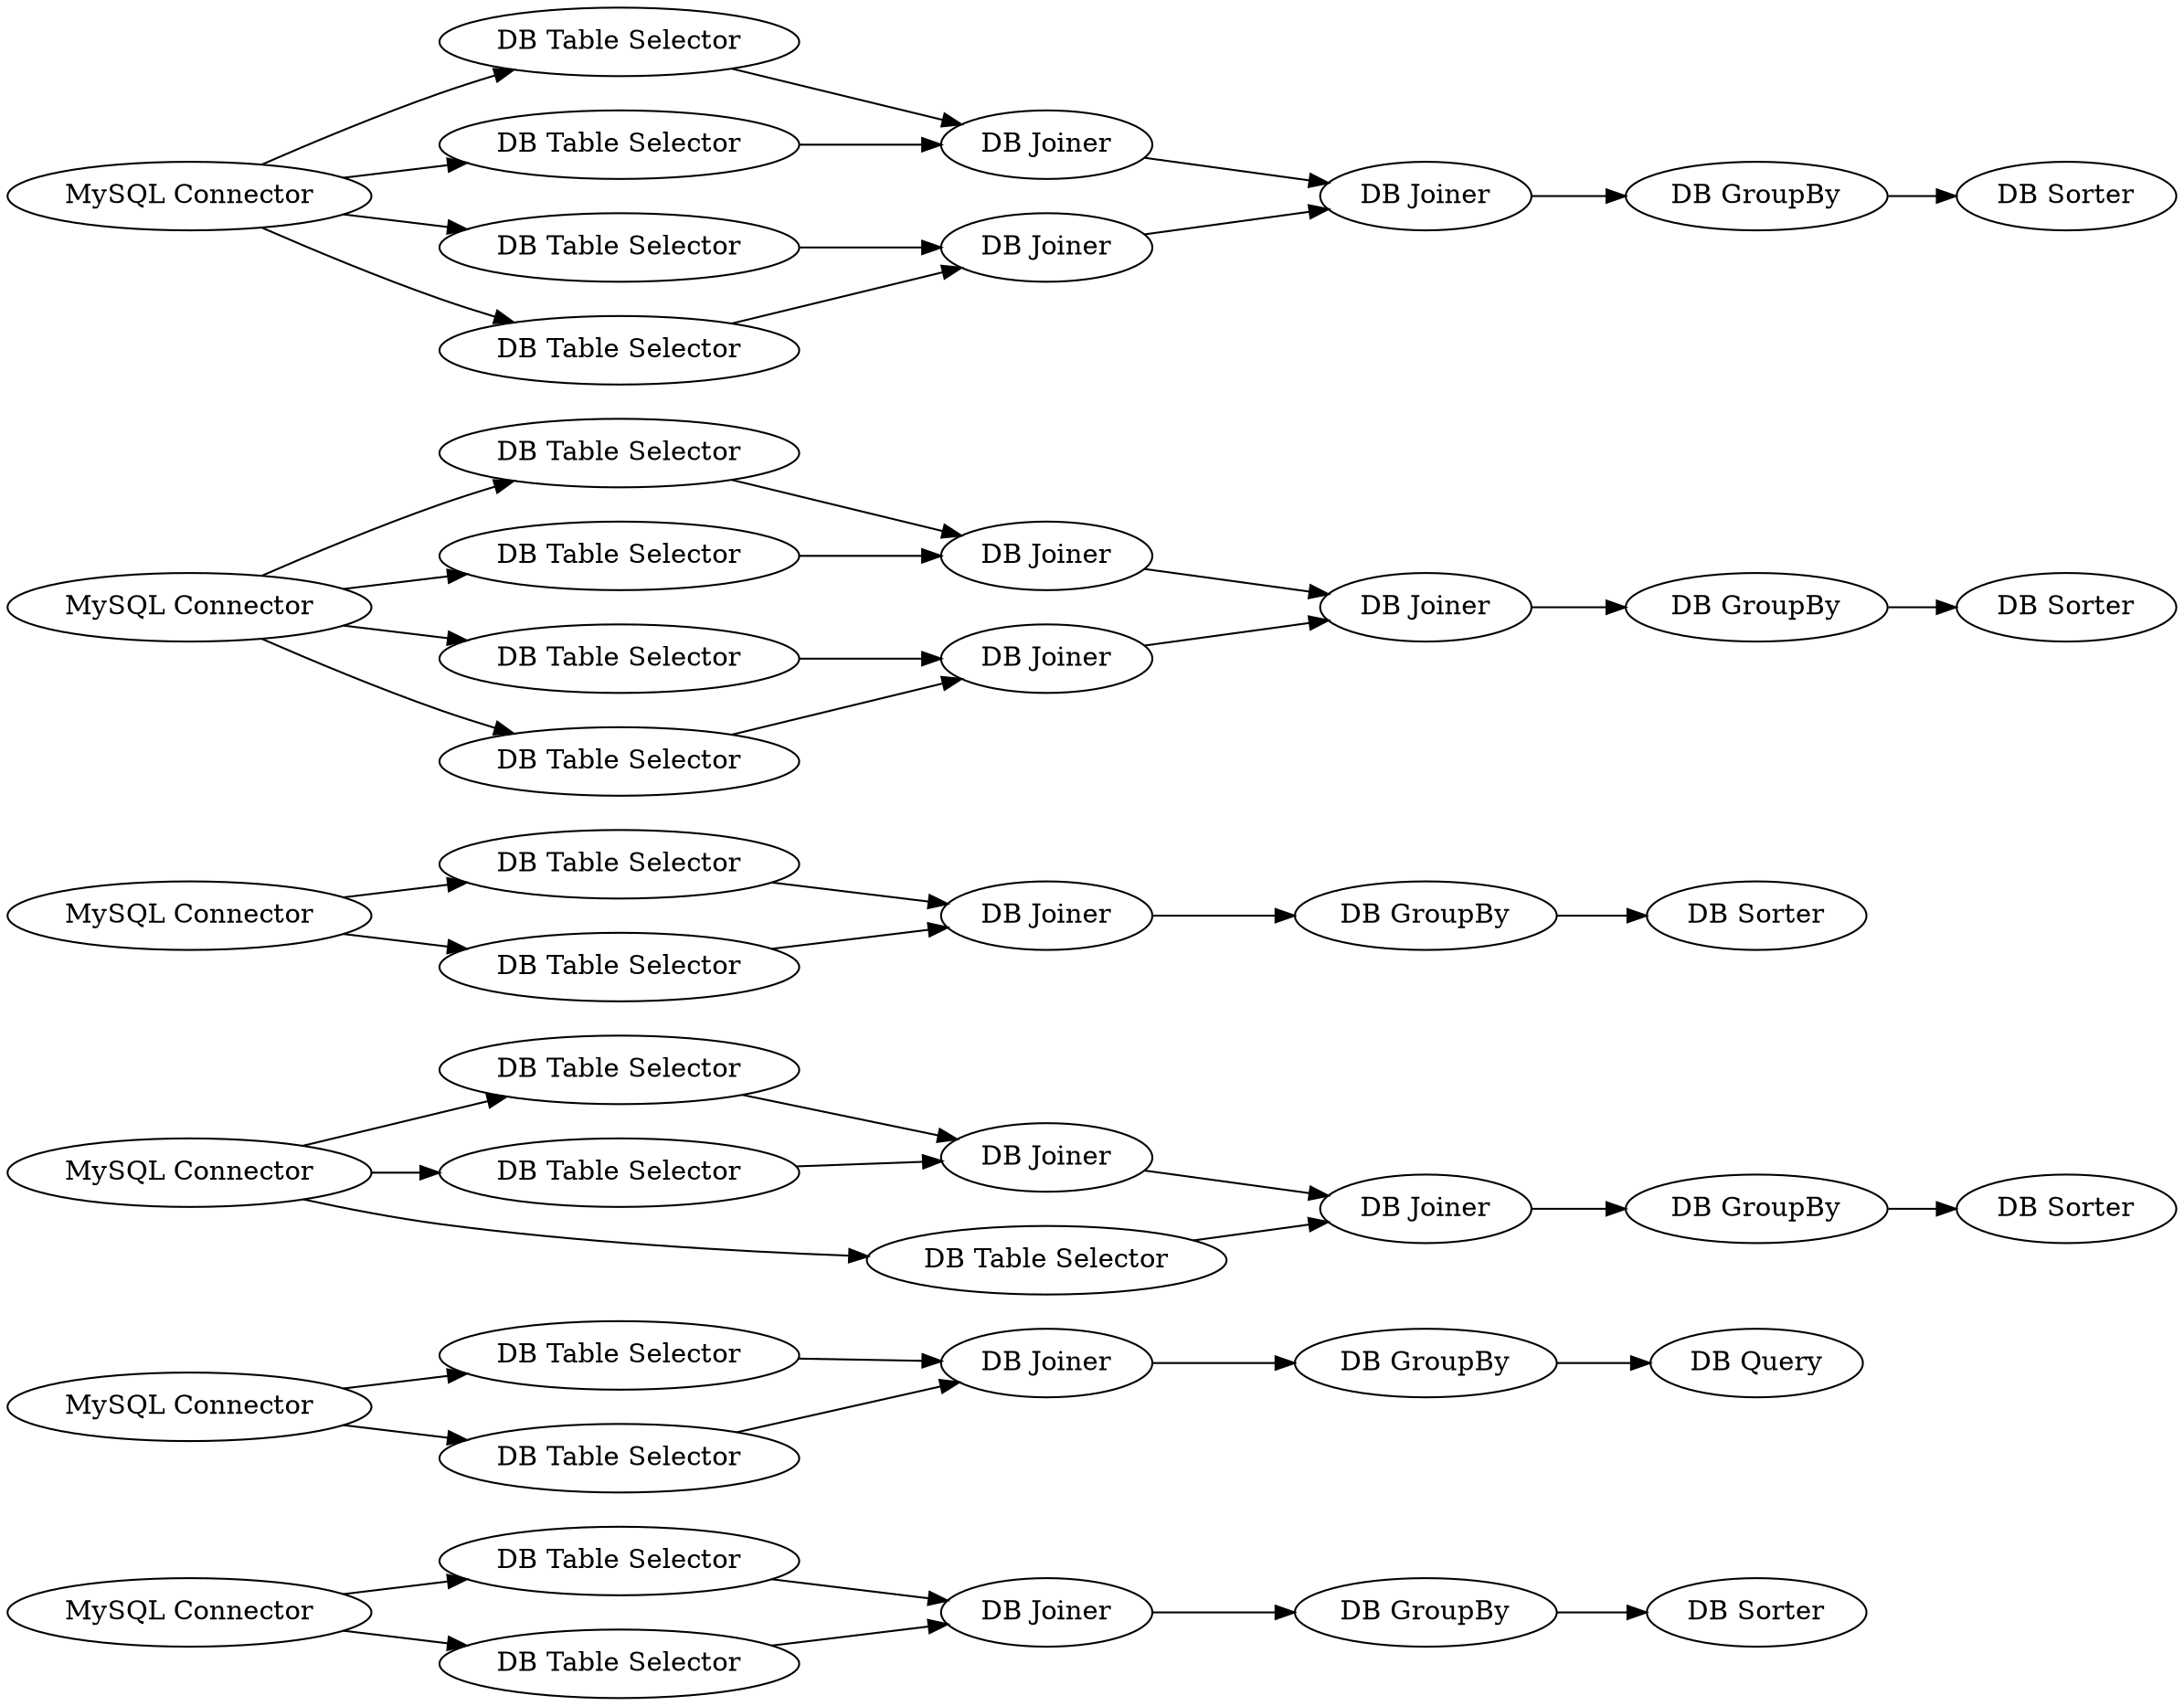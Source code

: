 digraph {
	"928405080939494293_35" [label="DB Sorter"]
	"928405080939494293_5" [label="DB Table Selector"]
	"928405080939494293_54" [label="DB Joiner"]
	"928405080939494293_20" [label="DB Table Selector"]
	"928405080939494293_47" [label="DB Joiner"]
	"928405080939494293_17" [label="DB GroupBy"]
	"928405080939494293_21" [label="DB Table Selector"]
	"928405080939494293_42" [label="DB Table Selector"]
	"928405080939494293_30" [label="DB GroupBy"]
	"928405080939494293_11" [label="DB Table Selector"]
	"928405080939494293_14" [label="DB GroupBy"]
	"928405080939494293_33" [label="DB Sorter"]
	"928405080939494293_8" [label="DB GroupBy"]
	"928405080939494293_1" [label="MySQL Connector"]
	"928405080939494293_48" [label="DB Joiner"]
	"928405080939494293_52" [label="DB Table Selector"]
	"928405080939494293_57" [label="DB Sorter"]
	"928405080939494293_7" [label="DB Query"]
	"928405080939494293_29" [label="DB Joiner"]
	"928405080939494293_10" [label="DB Table Selector"]
	"928405080939494293_27" [label="DB Table Selector"]
	"928405080939494293_40" [label="DB GroupBy"]
	"928405080939494293_19" [label="DB Joiner"]
	"928405080939494293_3" [label="DB Table Selector"]
	"928405080939494293_51" [label="MySQL Connector"]
	"928405080939494293_56" [label="DB GroupBy"]
	"928405080939494293_32" [label="DB Joiner"]
	"928405080939494293_38" [label="MySQL Connector"]
	"928405080939494293_18" [label="DB Table Selector"]
	"928405080939494293_46" [label="DB Joiner"]
	"928405080939494293_12" [label="DB Joiner"]
	"928405080939494293_55" [label="DB Joiner"]
	"928405080939494293_36" [label="DB Sorter"]
	"928405080939494293_13" [label="MySQL Connector"]
	"928405080939494293_39" [label="DB Table Selector"]
	"928405080939494293_53" [label="DB Table Selector"]
	"928405080939494293_50" [label="DB Table Selector"]
	"928405080939494293_16" [label="MySQL Connector"]
	"928405080939494293_34" [label="DB Sorter"]
	"928405080939494293_37" [label="DB Table Selector"]
	"928405080939494293_31" [label="DB Joiner"]
	"928405080939494293_26" [label="DB Table Selector"]
	"928405080939494293_22" [label="MySQL Connector"]
	"928405080939494293_45" [label="DB Table Selector"]
	"928405080939494293_23" [label="DB Table Selector"]
	"928405080939494293_6" [label="DB Joiner"]
	"928405080939494293_45" -> "928405080939494293_47"
	"928405080939494293_22" -> "928405080939494293_26"
	"928405080939494293_53" -> "928405080939494293_55"
	"928405080939494293_11" -> "928405080939494293_12"
	"928405080939494293_1" -> "928405080939494293_3"
	"928405080939494293_22" -> "928405080939494293_21"
	"928405080939494293_22" -> "928405080939494293_27"
	"928405080939494293_46" -> "928405080939494293_48"
	"928405080939494293_56" -> "928405080939494293_57"
	"928405080939494293_27" -> "928405080939494293_31"
	"928405080939494293_14" -> "928405080939494293_35"
	"928405080939494293_10" -> "928405080939494293_12"
	"928405080939494293_55" -> "928405080939494293_56"
	"928405080939494293_31" -> "928405080939494293_29"
	"928405080939494293_48" -> "928405080939494293_40"
	"928405080939494293_39" -> "928405080939494293_47"
	"928405080939494293_12" -> "928405080939494293_14"
	"928405080939494293_30" -> "928405080939494293_33"
	"928405080939494293_51" -> "928405080939494293_50"
	"928405080939494293_42" -> "928405080939494293_46"
	"928405080939494293_13" -> "928405080939494293_10"
	"928405080939494293_17" -> "928405080939494293_34"
	"928405080939494293_23" -> "928405080939494293_31"
	"928405080939494293_1" -> "928405080939494293_5"
	"928405080939494293_8" -> "928405080939494293_7"
	"928405080939494293_38" -> "928405080939494293_37"
	"928405080939494293_21" -> "928405080939494293_32"
	"928405080939494293_3" -> "928405080939494293_6"
	"928405080939494293_40" -> "928405080939494293_36"
	"928405080939494293_29" -> "928405080939494293_30"
	"928405080939494293_19" -> "928405080939494293_17"
	"928405080939494293_6" -> "928405080939494293_8"
	"928405080939494293_16" -> "928405080939494293_20"
	"928405080939494293_22" -> "928405080939494293_23"
	"928405080939494293_16" -> "928405080939494293_18"
	"928405080939494293_38" -> "928405080939494293_45"
	"928405080939494293_52" -> "928405080939494293_54"
	"928405080939494293_51" -> "928405080939494293_53"
	"928405080939494293_37" -> "928405080939494293_46"
	"928405080939494293_51" -> "928405080939494293_52"
	"928405080939494293_54" -> "928405080939494293_55"
	"928405080939494293_32" -> "928405080939494293_29"
	"928405080939494293_47" -> "928405080939494293_48"
	"928405080939494293_5" -> "928405080939494293_6"
	"928405080939494293_26" -> "928405080939494293_32"
	"928405080939494293_50" -> "928405080939494293_54"
	"928405080939494293_18" -> "928405080939494293_19"
	"928405080939494293_38" -> "928405080939494293_39"
	"928405080939494293_20" -> "928405080939494293_19"
	"928405080939494293_13" -> "928405080939494293_11"
	"928405080939494293_38" -> "928405080939494293_42"
	rankdir=LR
}

